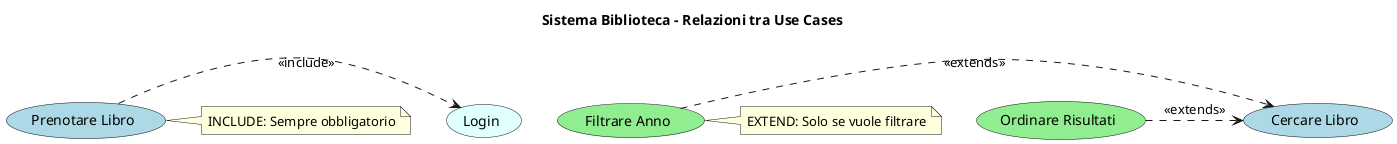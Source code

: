 @startuml BibliotecaRelazioni
title "Sistema Biblioteca - Relazioni tra Use Cases"

usecase "Login" as LOGIN #lightcyan
usecase "Prenotare Libro" as BOOK #lightblue
usecase "Cercare Libro" as SEARCH #lightblue
usecase "Filtrare Anno" as FILTER #lightgreen
usecase "Ordinare Risultati" as SORT #lightgreen

' Solo le relazioni - chiare e separate
BOOK .> LOGIN : <<include>>
FILTER .> SEARCH : <<extends>>  
SORT .> SEARCH : <<extends>>

note right of BOOK : INCLUDE: Sempre obbligatorio
note right of FILTER : EXTEND: Solo se vuole filtrare
@enduml